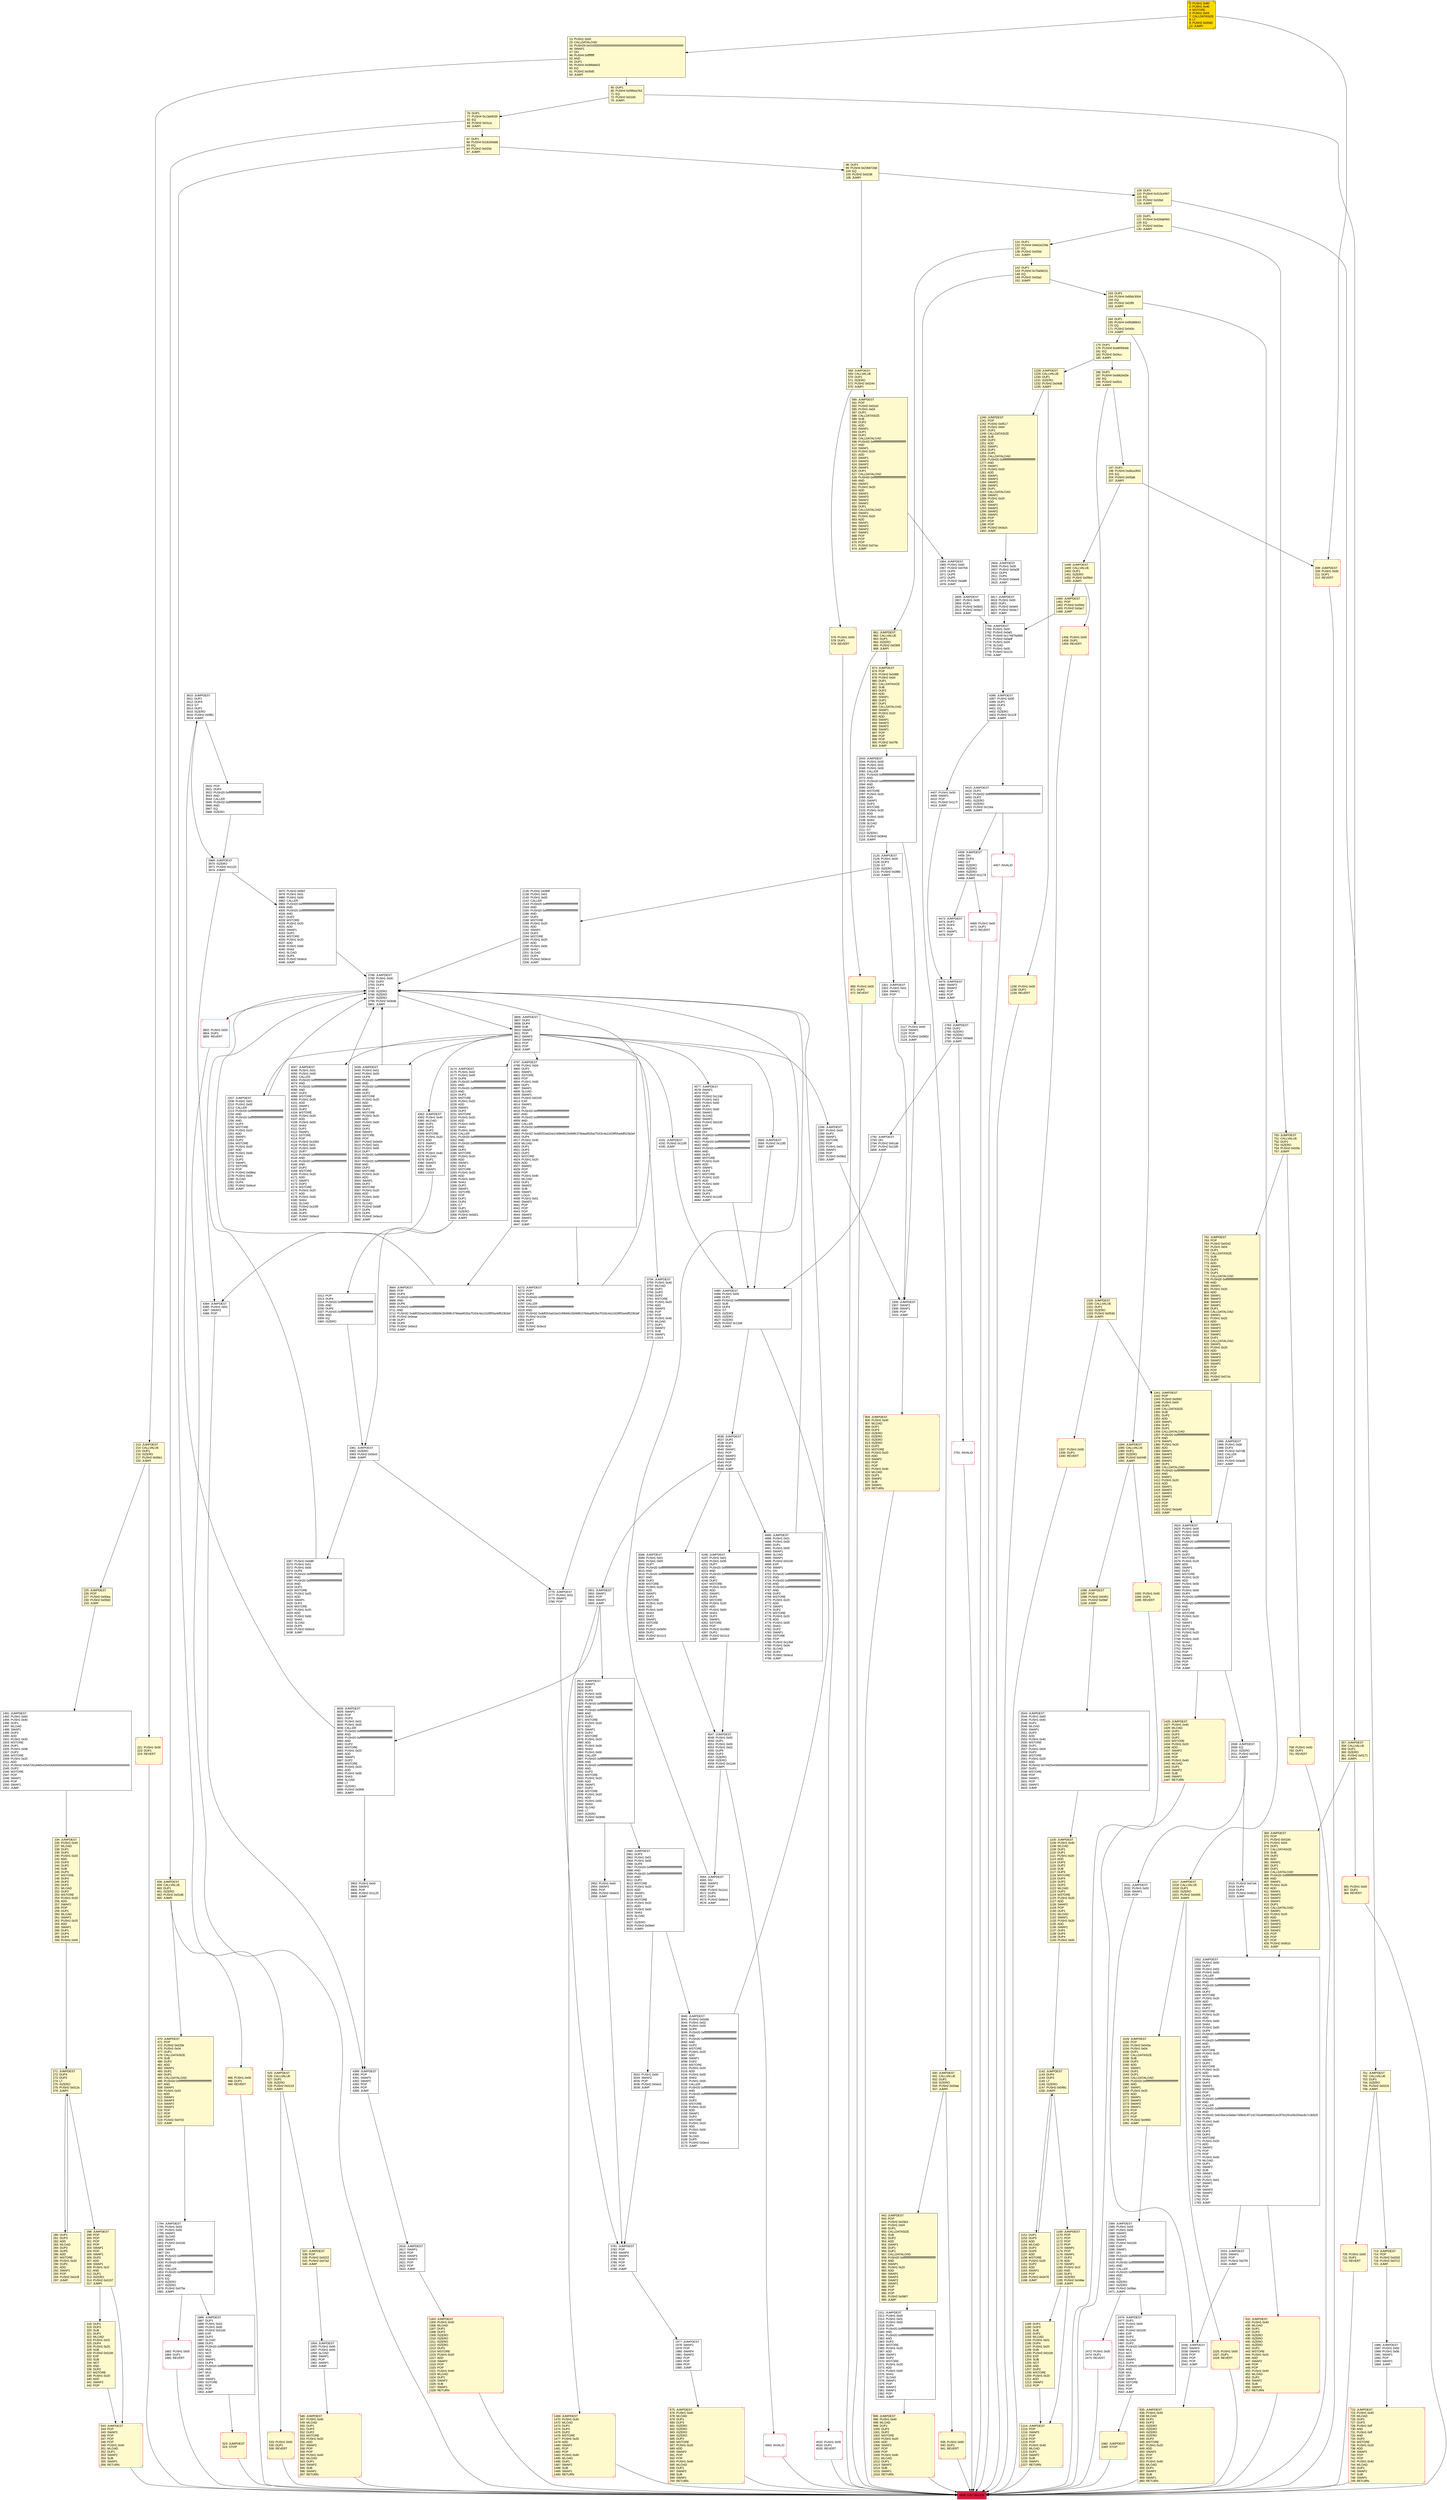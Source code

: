 digraph G {
bgcolor=transparent rankdir=UD;
node [shape=box style=filled color=black fillcolor=white fontname=arial fontcolor=black];
3910 [label="3910: JUMPDEST\l3911: DUP1\l3912: DUP4\l3913: GT\l3914: DUP1\l3915: ISZERO\l3916: PUSH2 0x0f81\l3919: JUMPI\l" ];
4389 [label="4389: JUMPDEST\l4390: POP\l4391: SWAP3\l4392: SWAP2\l4393: POP\l4394: POP\l4395: JUMP\l" ];
4407 [label="4407: PUSH1 0x00\l4409: SWAP1\l4410: POP\l4411: PUSH2 0x117f\l4414: JUMP\l" ];
1029 [label="1029: JUMPDEST\l1030: POP\l1031: PUSH2 0x043a\l1034: PUSH1 0x04\l1036: DUP1\l1037: CALLDATASIZE\l1038: SUB\l1039: DUP2\l1040: ADD\l1041: SWAP1\l1042: DUP1\l1043: DUP1\l1044: CALLDATALOAD\l1045: PUSH20 0xffffffffffffffffffffffffffffffffffffffff\l1066: AND\l1067: SWAP1\l1068: PUSH1 0x20\l1070: ADD\l1071: SWAP1\l1072: SWAP3\l1073: SWAP2\l1074: SWAP1\l1075: POP\l1076: POP\l1077: POP\l1078: PUSH2 0x0950\l1081: JUMP\l" fillcolor=lemonchiffon ];
213 [label="213: JUMPDEST\l214: CALLVALUE\l215: DUP1\l216: ISZERO\l217: PUSH2 0x00e1\l220: JUMPI\l" fillcolor=lemonchiffon ];
930 [label="930: JUMPDEST\l931: CALLVALUE\l932: DUP1\l933: ISZERO\l934: PUSH2 0x03ae\l937: JUMPI\l" fillcolor=lemonchiffon ];
4415 [label="4415: JUMPDEST\l4416: DUP2\l4417: PUSH32 0xffffffffffffffffffffffffffffffffffffffffffffffffffffffffffffffff\l4450: DUP2\l4451: ISZERO\l4452: ISZERO\l4453: PUSH2 0x116a\l4456: JUMPI\l" ];
2472 [label="2472: PUSH1 0x00\l2474: DUP1\l2475: REVERT\l" shape=Msquare color=crimson ];
1096 [label="1096: JUMPDEST\l1097: POP\l1098: PUSH2 0x0451\l1101: PUSH2 0x09ef\l1104: JUMP\l" fillcolor=lemonchiffon ];
938 [label="938: PUSH1 0x00\l940: DUP1\l941: REVERT\l" fillcolor=lemonchiffon shape=Msquare color=crimson ];
3032 [label="3032: PUSH1 0x00\l3034: SWAP2\l3035: POP\l3036: PUSH2 0x0ec5\l3039: JUMP\l" ];
1964 [label="1964: JUMPDEST\l1965: PUSH1 0x00\l1967: PUSH2 0x07b9\l1970: DUP5\l1971: DUP5\l1972: DUP5\l1973: PUSH2 0x0af6\l1976: JUMP\l" ];
2604 [label="2604: JUMPDEST\l2605: PUSH1 0x00\l2607: PUSH2 0x0a38\l2610: DUP4\l2611: DUP4\l2612: PUSH2 0x0ee9\l2615: JUMP\l" ];
1469 [label="1469: JUMPDEST\l1470: PUSH1 0x40\l1472: MLOAD\l1473: DUP1\l1474: DUP3\l1475: DUP2\l1476: MSTORE\l1477: PUSH1 0x20\l1479: ADD\l1480: SWAP2\l1481: POP\l1482: POP\l1483: PUSH1 0x40\l1485: MLOAD\l1486: DUP1\l1487: SWAP2\l1488: SUB\l1489: SWAP1\l1490: RETURN\l" fillcolor=lemonchiffon shape=Msquare color=crimson ];
271 [label="271: JUMPDEST\l272: DUP4\l273: DUP2\l274: LT\l275: ISZERO\l276: PUSH2 0x012a\l279: JUMPI\l" fillcolor=lemonchiffon ];
3174 [label="3174: JUMPDEST\l3175: PUSH1 0x02\l3177: PUSH1 0x00\l3179: DUP8\l3180: PUSH20 0xffffffffffffffffffffffffffffffffffffffff\l3201: AND\l3202: PUSH20 0xffffffffffffffffffffffffffffffffffffffff\l3223: AND\l3224: DUP2\l3225: MSTORE\l3226: PUSH1 0x20\l3228: ADD\l3229: SWAP1\l3230: DUP2\l3231: MSTORE\l3232: PUSH1 0x20\l3234: ADD\l3235: PUSH1 0x00\l3237: SHA3\l3238: PUSH1 0x00\l3240: CALLER\l3241: PUSH20 0xffffffffffffffffffffffffffffffffffffffff\l3262: AND\l3263: PUSH20 0xffffffffffffffffffffffffffffffffffffffff\l3284: AND\l3285: DUP2\l3286: MSTORE\l3287: PUSH1 0x20\l3289: ADD\l3290: SWAP1\l3291: DUP2\l3292: MSTORE\l3293: PUSH1 0x20\l3295: ADD\l3296: PUSH1 0x00\l3298: SHA3\l3299: DUP2\l3300: SWAP1\l3301: SSTORE\l3302: POP\l3303: DUP1\l3304: DUP4\l3305: GT\l3306: DUP1\l3307: ISZERO\l3308: PUSH2 0x0d21\l3311: JUMPI\l" ];
1448 [label="1448: JUMPDEST\l1449: CALLVALUE\l1450: DUP1\l1451: ISZERO\l1452: PUSH2 0x05b4\l1455: JUMPI\l" fillcolor=lemonchiffon ];
1456 [label="1456: PUSH1 0x00\l1458: DUP1\l1459: REVERT\l" fillcolor=lemonchiffon shape=Msquare color=crimson ];
3588 [label="3588: JUMPDEST\l3589: PUSH1 0x01\l3591: PUSH1 0x00\l3593: DUP7\l3594: PUSH20 0xffffffffffffffffffffffffffffffffffffffff\l3615: AND\l3616: PUSH20 0xffffffffffffffffffffffffffffffffffffffff\l3637: AND\l3638: DUP2\l3639: MSTORE\l3640: PUSH1 0x20\l3642: ADD\l3643: SWAP1\l3644: DUP2\l3645: MSTORE\l3646: PUSH1 0x20\l3648: ADD\l3649: PUSH1 0x00\l3651: SHA3\l3652: DUP2\l3653: SWAP1\l3654: SSTORE\l3655: POP\l3656: PUSH2 0x0e50\l3659: DUP2\l3660: PUSH2 0x11c3\l3663: JUMP\l" ];
197 [label="197: DUP1\l198: PUSH4 0xddca3f43\l203: EQ\l204: PUSH2 0x05a8\l207: JUMPI\l" fillcolor=lemonchiffon ];
4362 [label="4362: JUMPDEST\l4363: PUSH1 0x40\l4365: MLOAD\l4366: DUP1\l4367: DUP3\l4368: DUP2\l4369: MSTORE\l4370: PUSH1 0x20\l4372: ADD\l4373: SWAP2\l4374: POP\l4375: POP\l4376: PUSH1 0x40\l4378: MLOAD\l4379: DUP1\l4380: SWAP2\l4381: SUB\l4382: SWAP1\l4383: LOG3\l" ];
2125 [label="2125: JUMPDEST\l2126: PUSH1 0x00\l2128: DUP3\l2129: GT\l2130: ISZERO\l2131: PUSH2 0x08fd\l2134: JUMPI\l" ];
4196 [label="4196: JUMPDEST\l4197: PUSH1 0x01\l4199: PUSH1 0x00\l4201: DUP7\l4202: PUSH20 0xffffffffffffffffffffffffffffffffffffffff\l4223: AND\l4224: PUSH20 0xffffffffffffffffffffffffffffffffffffffff\l4245: AND\l4246: DUP2\l4247: MSTORE\l4248: PUSH1 0x20\l4250: ADD\l4251: SWAP1\l4252: DUP2\l4253: MSTORE\l4254: PUSH1 0x20\l4256: ADD\l4257: PUSH1 0x00\l4259: SHA3\l4260: DUP2\l4261: SWAP1\l4262: SSTORE\l4263: POP\l4264: PUSH2 0x10b0\l4267: DUP2\l4268: PUSH2 0x11c3\l4271: JUMP\l" ];
4532 [label="4532: PUSH1 0x00\l4534: DUP1\l4535: REVERT\l" shape=Msquare color=crimson ];
2792 [label="2792: JUMPDEST\l2793: DIV\l2794: PUSH2 0x61a8\l2797: PUSH2 0x1185\l2800: JUMP\l" ];
525 [label="525: JUMPDEST\l526: CALLVALUE\l527: DUP1\l528: ISZERO\l529: PUSH2 0x0219\l532: JUMPI\l" fillcolor=lemonchiffon ];
298 [label="298: JUMPDEST\l299: POP\l300: POP\l301: POP\l302: POP\l303: SWAP1\l304: POP\l305: SWAP1\l306: DUP2\l307: ADD\l308: SWAP1\l309: PUSH1 0x1f\l311: AND\l312: DUP1\l313: ISZERO\l314: PUSH2 0x0157\l317: JUMPI\l" fillcolor=lemonchiffon ];
2759 [label="2759: JUMPDEST\l2760: PUSH1 0x00\l2762: PUSH2 0x0af1\l2765: PUSH5 0x174876e800\l2771: PUSH2 0x0adf\l2774: PUSH1 0x04\l2776: SLOAD\l2777: PUSH1 0x05\l2779: PUSH2 0x112c\l2782: JUMP\l" ];
4685 [label="4685: JUMPDEST\l4686: PUSH1 0x01\l4688: PUSH1 0x00\l4690: DUP1\l4691: PUSH1 0x00\l4693: SWAP1\l4694: SLOAD\l4695: SWAP1\l4696: PUSH2 0x0100\l4699: EXP\l4700: SWAP1\l4701: DIV\l4702: PUSH20 0xffffffffffffffffffffffffffffffffffffffff\l4723: AND\l4724: PUSH20 0xffffffffffffffffffffffffffffffffffffffff\l4745: AND\l4746: PUSH20 0xffffffffffffffffffffffffffffffffffffffff\l4767: AND\l4768: DUP2\l4769: MSTORE\l4770: PUSH1 0x20\l4772: ADD\l4773: SWAP1\l4774: DUP2\l4775: MSTORE\l4776: PUSH1 0x20\l4778: ADD\l4779: PUSH1 0x00\l4781: SHA3\l4782: DUP2\l4783: SWAP1\l4784: SSTORE\l4785: POP\l4786: PUSH2 0x12bd\l4789: PUSH1 0x04\l4791: SLOAD\l4792: DUP4\l4793: PUSH2 0x0ecd\l4796: JUMP\l" ];
1426 [label="1426: JUMPDEST\l1427: PUSH1 0x40\l1429: MLOAD\l1430: DUP1\l1431: DUP3\l1432: DUP2\l1433: MSTORE\l1434: PUSH1 0x20\l1436: ADD\l1437: SWAP2\l1438: POP\l1439: POP\l1440: PUSH1 0x40\l1442: MLOAD\l1443: DUP1\l1444: SWAP2\l1445: SUB\l1446: SWAP1\l1447: RETURN\l" fillcolor=lemonchiffon shape=Msquare color=crimson ];
131 [label="131: DUP1\l132: PUSH4 0x6d1b229d\l137: EQ\l138: PUSH2 0x035d\l141: JUMPI\l" fillcolor=lemonchiffon ];
2024 [label="2024: JUMPDEST\l2025: SWAP1\l2026: POP\l2027: PUSH2 0x07f4\l2030: JUMP\l" ];
4577 [label="4577: JUMPDEST\l4578: SWAP1\l4579: POP\l4580: PUSH2 0x124d\l4583: PUSH1 0x01\l4585: PUSH1 0x00\l4587: DUP1\l4588: PUSH1 0x00\l4590: SWAP1\l4591: SLOAD\l4592: SWAP1\l4593: PUSH2 0x0100\l4596: EXP\l4597: SWAP1\l4598: DIV\l4599: PUSH20 0xffffffffffffffffffffffffffffffffffffffff\l4620: AND\l4621: PUSH20 0xffffffffffffffffffffffffffffffffffffffff\l4642: AND\l4643: PUSH20 0xffffffffffffffffffffffffffffffffffffffff\l4664: AND\l4665: DUP2\l4666: MSTORE\l4667: PUSH1 0x20\l4669: ADD\l4670: SWAP1\l4671: DUP2\l4672: MSTORE\l4673: PUSH1 0x20\l4675: ADD\l4676: PUSH1 0x00\l4678: SHA3\l4679: SLOAD\l4680: DUP3\l4681: PUSH2 0x1185\l4684: JUMP\l" ];
1214 [label="1214: JUMPDEST\l1215: POP\l1216: SWAP3\l1217: POP\l1218: POP\l1219: POP\l1220: PUSH1 0x40\l1222: MLOAD\l1223: DUP1\l1224: SWAP2\l1225: SUB\l1226: SWAP1\l1227: RETURN\l" fillcolor=lemonchiffon shape=Msquare color=crimson ];
1303 [label="1303: JUMPDEST\l1304: PUSH1 0x40\l1306: MLOAD\l1307: DUP1\l1308: DUP3\l1309: ISZERO\l1310: ISZERO\l1311: ISZERO\l1312: ISZERO\l1313: DUP2\l1314: MSTORE\l1315: PUSH1 0x20\l1317: ADD\l1318: SWAP2\l1319: POP\l1320: POP\l1321: PUSH1 0x40\l1323: MLOAD\l1324: DUP1\l1325: SWAP2\l1326: SUB\l1327: SWAP1\l1328: RETURN\l" fillcolor=lemonchiffon shape=Msquare color=crimson ];
109 [label="109: DUP1\l110: PUSH4 0x313ce567\l115: EQ\l116: PUSH2 0x02bd\l119: JUMPI\l" fillcolor=lemonchiffon ];
2117 [label="2117: PUSH1 0x00\l2119: SWAP1\l2120: POP\l2121: PUSH2 0x0902\l2124: JUMP\l" ];
4473 [label="4473: JUMPDEST\l4474: DUP2\l4475: DUP4\l4476: MUL\l4477: SWAP1\l4478: POP\l" ];
1151 [label="1151: DUP1\l1152: DUP3\l1153: ADD\l1154: MLOAD\l1155: DUP2\l1156: DUP5\l1157: ADD\l1158: MSTORE\l1159: PUSH1 0x20\l1161: DUP2\l1162: ADD\l1163: SWAP1\l1164: POP\l1165: PUSH2 0x0476\l1168: JUMP\l" fillcolor=lemonchiffon ];
1460 [label="1460: JUMPDEST\l1461: POP\l1462: PUSH2 0x05bd\l1465: PUSH2 0x0ac7\l1468: JUMP\l" fillcolor=lemonchiffon ];
318 [label="318: DUP1\l319: DUP3\l320: SUB\l321: DUP1\l322: MLOAD\l323: PUSH1 0x01\l325: DUP4\l326: PUSH1 0x20\l328: SUB\l329: PUSH2 0x0100\l332: EXP\l333: SUB\l334: NOT\l335: AND\l336: DUP2\l337: MSTORE\l338: PUSH1 0x20\l340: ADD\l341: SWAP2\l342: POP\l" fillcolor=lemonchiffon ];
1142 [label="1142: JUMPDEST\l1143: DUP4\l1144: DUP2\l1145: LT\l1146: ISZERO\l1147: PUSH2 0x0491\l1150: JUMPI\l" fillcolor=lemonchiffon ];
120 [label="120: DUP1\l121: PUSH4 0x426a8493\l126: EQ\l127: PUSH2 0x02ee\l130: JUMPI\l" fillcolor=lemonchiffon ];
2384 [label="2384: JUMPDEST\l2385: PUSH1 0x03\l2387: PUSH1 0x00\l2389: SWAP1\l2390: SLOAD\l2391: SWAP1\l2392: PUSH2 0x0100\l2395: EXP\l2396: SWAP1\l2397: DIV\l2398: PUSH20 0xffffffffffffffffffffffffffffffffffffffff\l2419: AND\l2420: PUSH20 0xffffffffffffffffffffffffffffffffffffffff\l2441: AND\l2442: CALLER\l2443: PUSH20 0xffffffffffffffffffffffffffffffffffffffff\l2464: AND\l2465: EQ\l2466: ISZERO\l2467: ISZERO\l2468: PUSH2 0x09ac\l2471: JUMPI\l" ];
2207 [label="2207: JUMPDEST\l2208: PUSH1 0x01\l2210: PUSH1 0x00\l2212: CALLER\l2213: PUSH20 0xffffffffffffffffffffffffffffffffffffffff\l2234: AND\l2235: PUSH20 0xffffffffffffffffffffffffffffffffffffffff\l2256: AND\l2257: DUP2\l2258: MSTORE\l2259: PUSH1 0x20\l2261: ADD\l2262: SWAP1\l2263: DUP2\l2264: MSTORE\l2265: PUSH1 0x20\l2267: ADD\l2268: PUSH1 0x00\l2270: SHA3\l2271: DUP2\l2272: SWAP1\l2273: SSTORE\l2274: POP\l2275: PUSH2 0x08ee\l2278: PUSH1 0x04\l2280: SLOAD\l2281: DUP4\l2282: PUSH2 0x0ecd\l2285: JUMP\l" ];
3776 [label="3776: JUMPDEST\l3777: PUSH1 0x01\l3779: SWAP2\l3780: POP\l" ];
701 [label="701: JUMPDEST\l702: CALLVALUE\l703: DUP1\l704: ISZERO\l705: PUSH2 0x02c9\l708: JUMPI\l" fillcolor=lemonchiffon ];
2301 [label="2301: JUMPDEST\l2302: PUSH1 0x01\l2304: SWAP1\l2305: POP\l" ];
1794 [label="1794: JUMPDEST\l1795: PUSH1 0x03\l1797: PUSH1 0x00\l1799: SWAP1\l1800: SLOAD\l1801: SWAP1\l1802: PUSH2 0x0100\l1805: EXP\l1806: SWAP1\l1807: DIV\l1808: PUSH20 0xffffffffffffffffffffffffffffffffffffffff\l1829: AND\l1830: PUSH20 0xffffffffffffffffffffffffffffffffffffffff\l1851: AND\l1852: CALLER\l1853: PUSH20 0xffffffffffffffffffffffffffffffffffffffff\l1874: AND\l1875: EQ\l1876: ISZERO\l1877: ISZERO\l1878: PUSH2 0x075e\l1881: JUMPI\l" ];
1169 [label="1169: JUMPDEST\l1170: POP\l1171: POP\l1172: POP\l1173: POP\l1174: SWAP1\l1175: POP\l1176: SWAP1\l1177: DUP2\l1178: ADD\l1179: SWAP1\l1180: PUSH1 0x1f\l1182: AND\l1183: DUP1\l1184: ISZERO\l1185: PUSH2 0x04be\l1188: JUMPI\l" fillcolor=lemonchiffon ];
4479 [label="4479: JUMPDEST\l4480: SWAP3\l4481: SWAP2\l4482: POP\l4483: POP\l4484: JUMP\l" ];
369 [label="369: JUMPDEST\l370: POP\l371: PUSH2 0x01b0\l374: PUSH1 0x04\l376: DUP1\l377: CALLDATASIZE\l378: SUB\l379: DUP2\l380: ADD\l381: SWAP1\l382: DUP1\l383: DUP1\l384: CALLDATALOAD\l385: PUSH20 0xffffffffffffffffffffffffffffffffffffffff\l406: AND\l407: SWAP1\l408: PUSH1 0x20\l410: ADD\l411: SWAP1\l412: SWAP3\l413: SWAP2\l414: SWAP1\l415: DUP1\l416: CALLDATALOAD\l417: SWAP1\l418: PUSH1 0x20\l420: ADD\l421: SWAP1\l422: SWAP3\l423: SWAP2\l424: SWAP1\l425: POP\l426: POP\l427: POP\l428: PUSH2 0x0610\l431: JUMP\l" fillcolor=lemonchiffon ];
2015 [label="2015: PUSH2 0x07e8\l2018: DUP5\l2019: DUP4\l2020: PUSH2 0x0610\l2023: JUMP\l" ];
995 [label="995: JUMPDEST\l996: PUSH1 0x40\l998: MLOAD\l999: DUP1\l1000: DUP3\l1001: DUP2\l1002: MSTORE\l1003: PUSH1 0x20\l1005: ADD\l1006: SWAP2\l1007: POP\l1008: POP\l1009: PUSH1 0x40\l1011: MLOAD\l1012: DUP1\l1013: SWAP2\l1014: SUB\l1015: SWAP1\l1016: RETURN\l" fillcolor=lemonchiffon shape=Msquare color=crimson ];
4948 [label="4948: EXIT BLOCK\l" fillcolor=crimson ];
2476 [label="2476: JUMPDEST\l2477: DUP1\l2478: PUSH1 0x00\l2480: DUP1\l2481: PUSH2 0x0100\l2484: EXP\l2485: DUP2\l2486: SLOAD\l2487: DUP2\l2488: PUSH20 0xffffffffffffffffffffffffffffffffffffffff\l2509: MUL\l2510: NOT\l2511: AND\l2512: SWAP1\l2513: DUP4\l2514: PUSH20 0xffffffffffffffffffffffffffffffffffffffff\l2535: AND\l2536: MUL\l2537: OR\l2538: SWAP1\l2539: SSTORE\l2540: POP\l2541: POP\l2542: JUMP\l" ];
3975 [label="3975: PUSH2 0x0fcf\l3978: PUSH1 0x01\l3980: PUSH1 0x00\l3982: CALLER\l3983: PUSH20 0xffffffffffffffffffffffffffffffffffffffff\l4004: AND\l4005: PUSH20 0xffffffffffffffffffffffffffffffffffffffff\l4026: AND\l4027: DUP2\l4028: MSTORE\l4029: PUSH1 0x20\l4031: ADD\l4032: SWAP1\l4033: DUP2\l4034: MSTORE\l4035: PUSH1 0x20\l4037: ADD\l4038: PUSH1 0x00\l4040: SHA3\l4041: SLOAD\l4042: DUP5\l4043: PUSH2 0x0ecd\l4046: JUMP\l" ];
3664 [label="3664: JUMPDEST\l3665: POP\l3666: DUP4\l3667: PUSH20 0xffffffffffffffffffffffffffffffffffffffff\l3688: AND\l3689: DUP6\l3690: PUSH20 0xffffffffffffffffffffffffffffffffffffffff\l3711: AND\l3712: PUSH32 0xddf252ad1be2c89b69c2b068fc378daa952ba7f163c4a11628f55a4df523b3ef\l3745: PUSH2 0x0eaa\l3748: DUP7\l3749: DUP6\l3750: PUSH2 0x0ecd\l3753: JUMP\l" ];
758 [label="758: PUSH1 0x00\l760: DUP1\l761: REVERT\l" fillcolor=lemonchiffon shape=Msquare color=crimson ];
1886 [label="1886: JUMPDEST\l1887: DUP1\l1888: PUSH1 0x03\l1890: PUSH1 0x00\l1892: PUSH2 0x0100\l1895: EXP\l1896: DUP2\l1897: SLOAD\l1898: DUP2\l1899: PUSH20 0xffffffffffffffffffffffffffffffffffffffff\l1920: MUL\l1921: NOT\l1922: AND\l1923: SWAP1\l1924: DUP4\l1925: PUSH20 0xffffffffffffffffffffffffffffffffffffffff\l1946: AND\l1947: MUL\l1948: OR\l1949: SWAP1\l1950: SSTORE\l1951: POP\l1952: POP\l1953: JUMP\l" ];
2791 [label="2791: INVALID\l" shape=Msquare color=crimson ];
3583 [label="3583: JUMPDEST\l3584: PUSH2 0x1185\l3587: JUMP\l" ];
234 [label="234: JUMPDEST\l235: PUSH1 0x40\l237: MLOAD\l238: DUP1\l239: DUP1\l240: PUSH1 0x20\l242: ADD\l243: DUP3\l244: DUP2\l245: SUB\l246: DUP3\l247: MSTORE\l248: DUP4\l249: DUP2\l250: DUP2\l251: MLOAD\l252: DUP2\l253: MSTORE\l254: PUSH1 0x20\l256: ADD\l257: SWAP2\l258: POP\l259: DUP1\l260: MLOAD\l261: SWAP1\l262: PUSH1 0x20\l264: ADD\l265: SWAP1\l266: DUP1\l267: DUP4\l268: DUP4\l269: PUSH1 0x00\l" fillcolor=lemonchiffon ];
2952 [label="2952: PUSH1 0x00\l2954: SWAP2\l2955: POP\l2956: PUSH2 0x0ec5\l2959: JUMP\l" ];
357 [label="357: JUMPDEST\l358: CALLVALUE\l359: DUP1\l360: ISZERO\l361: PUSH2 0x0171\l364: JUMPI\l" fillcolor=lemonchiffon ];
762 [label="762: JUMPDEST\l763: POP\l764: PUSH2 0x0343\l767: PUSH1 0x04\l769: DUP1\l770: CALLDATASIZE\l771: SUB\l772: DUP2\l773: ADD\l774: SWAP1\l775: DUP1\l776: DUP1\l777: CALLDATALOAD\l778: PUSH20 0xffffffffffffffffffffffffffffffffffffffff\l799: AND\l800: SWAP1\l801: PUSH1 0x20\l803: ADD\l804: SWAP1\l805: SWAP3\l806: SWAP2\l807: SWAP1\l808: DUP1\l809: CALLDATALOAD\l810: SWAP1\l811: PUSH1 0x20\l813: ADD\l814: SWAP1\l815: SWAP3\l816: SWAP2\l817: SWAP1\l818: DUP1\l819: CALLDATALOAD\l820: SWAP1\l821: PUSH1 0x20\l823: ADD\l824: SWAP1\l825: SWAP3\l826: SWAP2\l827: SWAP1\l828: POP\l829: POP\l830: POP\l831: PUSH2 0x07cb\l834: JUMP\l" fillcolor=lemonchiffon ];
2960 [label="2960: JUMPDEST\l2961: DUP3\l2962: PUSH1 0x01\l2964: PUSH1 0x00\l2966: DUP8\l2967: PUSH20 0xffffffffffffffffffffffffffffffffffffffff\l2988: AND\l2989: PUSH20 0xffffffffffffffffffffffffffffffffffffffff\l3010: AND\l3011: DUP2\l3012: MSTORE\l3013: PUSH1 0x20\l3015: ADD\l3016: SWAP1\l3017: DUP2\l3018: MSTORE\l3019: PUSH1 0x20\l3021: ADD\l3022: PUSH1 0x00\l3024: SHA3\l3025: SLOAD\l3026: LT\l3027: ISZERO\l3028: PUSH2 0x0be0\l3031: JUMPI\l" ];
2817 [label="2817: JUMPDEST\l2818: SWAP1\l2819: POP\l2820: DUP3\l2821: PUSH1 0x02\l2823: PUSH1 0x00\l2825: DUP8\l2826: PUSH20 0xffffffffffffffffffffffffffffffffffffffff\l2847: AND\l2848: PUSH20 0xffffffffffffffffffffffffffffffffffffffff\l2869: AND\l2870: DUP2\l2871: MSTORE\l2872: PUSH1 0x20\l2874: ADD\l2875: SWAP1\l2876: DUP2\l2877: MSTORE\l2878: PUSH1 0x20\l2880: ADD\l2881: PUSH1 0x00\l2883: SHA3\l2884: PUSH1 0x00\l2886: CALLER\l2887: PUSH20 0xffffffffffffffffffffffffffffffffffffffff\l2908: AND\l2909: PUSH20 0xffffffffffffffffffffffffffffffffffffffff\l2930: AND\l2931: DUP2\l2932: MSTORE\l2933: PUSH1 0x20\l2935: ADD\l2936: SWAP1\l2937: DUP2\l2938: MSTORE\l2939: PUSH1 0x20\l2941: ADD\l2942: PUSH1 0x00\l2944: SHA3\l2945: SLOAD\l2946: LT\l2947: ISZERO\l2948: PUSH2 0x0b90\l2951: JUMPI\l" ];
0 [label="0: PUSH1 0x80\l2: PUSH1 0x40\l4: MSTORE\l5: PUSH1 0x04\l7: CALLDATASIZE\l8: LT\l9: PUSH2 0x00d0\l12: JUMPI\l" fillcolor=lemonchiffon shape=Msquare fillcolor=gold ];
13 [label="13: PUSH1 0x00\l15: CALLDATALOAD\l16: PUSH29 0x0100000000000000000000000000000000000000000000000000000000\l46: SWAP1\l47: DIV\l48: PUSH4 0xffffffff\l53: AND\l54: DUP1\l55: PUSH4 0x06fdde03\l60: EQ\l61: PUSH2 0x00d5\l64: JUMPI\l" fillcolor=lemonchiffon ];
709 [label="709: PUSH1 0x00\l711: DUP1\l712: REVERT\l" fillcolor=lemonchiffon shape=Msquare color=crimson ];
2306 [label="2306: JUMPDEST\l2307: SWAP2\l2308: SWAP1\l2309: POP\l2310: JUMP\l" ];
722 [label="722: JUMPDEST\l723: PUSH1 0x40\l725: MLOAD\l726: DUP1\l727: DUP3\l728: PUSH1 0xff\l730: AND\l731: PUSH1 0xff\l733: AND\l734: DUP2\l735: MSTORE\l736: PUSH1 0x20\l738: ADD\l739: SWAP2\l740: POP\l741: POP\l742: PUSH1 0x40\l744: MLOAD\l745: DUP1\l746: SWAP2\l747: SUB\l748: SWAP1\l749: RETURN\l" fillcolor=lemonchiffon shape=Msquare color=crimson ];
1017 [label="1017: JUMPDEST\l1018: CALLVALUE\l1019: DUP1\l1020: ISZERO\l1021: PUSH2 0x0405\l1024: JUMPI\l" fillcolor=lemonchiffon ];
4396 [label="4396: JUMPDEST\l4397: PUSH1 0x00\l4399: DUP1\l4400: DUP3\l4401: EQ\l4402: ISZERO\l4403: PUSH2 0x113f\l4406: JUMPI\l" ];
4563 [label="4563: INVALID\l" shape=Msquare color=crimson ];
87 [label="87: DUP1\l88: PUSH4 0x18160ddd\l93: EQ\l94: PUSH2 0x020d\l97: JUMPI\l" fillcolor=lemonchiffon ];
153 [label="153: DUP1\l154: PUSH4 0x85dc3004\l159: EQ\l160: PUSH2 0x03f9\l163: JUMPI\l" fillcolor=lemonchiffon ];
873 [label="873: JUMPDEST\l874: POP\l875: PUSH2 0x0388\l878: PUSH1 0x04\l880: DUP1\l881: CALLDATASIZE\l882: SUB\l883: DUP2\l884: ADD\l885: SWAP1\l886: DUP1\l887: DUP1\l888: CALLDATALOAD\l889: SWAP1\l890: PUSH1 0x20\l892: ADD\l893: SWAP1\l894: SWAP3\l895: SWAP2\l896: SWAP1\l897: POP\l898: POP\l899: POP\l900: PUSH2 0x07fb\l903: JUMP\l" fillcolor=lemonchiffon ];
2008 [label="2008: JUMPDEST\l2009: EQ\l2010: ISZERO\l2011: PUSH2 0x07ef\l2014: JUMPI\l" ];
3781 [label="3781: JUMPDEST\l3782: POP\l3783: SWAP4\l3784: SWAP3\l3785: POP\l3786: POP\l3787: POP\l3788: JUMP\l" ];
466 [label="466: PUSH1 0x00\l468: DUP1\l469: REVERT\l" fillcolor=lemonchiffon shape=Msquare color=crimson ];
164 [label="164: DUP1\l165: PUSH4 0x95d89b41\l170: EQ\l171: PUSH2 0x043c\l174: JUMPI\l" fillcolor=lemonchiffon ];
1236 [label="1236: PUSH1 0x00\l1238: DUP1\l1239: REVERT\l" fillcolor=lemonchiffon shape=Msquare color=crimson ];
4047 [label="4047: JUMPDEST\l4048: PUSH1 0x01\l4050: PUSH1 0x00\l4052: CALLER\l4053: PUSH20 0xffffffffffffffffffffffffffffffffffffffff\l4074: AND\l4075: PUSH20 0xffffffffffffffffffffffffffffffffffffffff\l4096: AND\l4097: DUP2\l4098: MSTORE\l4099: PUSH1 0x20\l4101: ADD\l4102: SWAP1\l4103: DUP2\l4104: MSTORE\l4105: PUSH1 0x20\l4107: ADD\l4108: PUSH1 0x00\l4110: SHA3\l4111: DUP2\l4112: SWAP1\l4113: SSTORE\l4114: POP\l4115: PUSH2 0x1064\l4118: PUSH1 0x01\l4120: PUSH1 0x00\l4122: DUP7\l4123: PUSH20 0xffffffffffffffffffffffffffffffffffffffff\l4144: AND\l4145: PUSH20 0xffffffffffffffffffffffffffffffffffffffff\l4166: AND\l4167: DUP2\l4168: MSTORE\l4169: PUSH1 0x20\l4171: ADD\l4172: SWAP1\l4173: DUP2\l4174: MSTORE\l4175: PUSH1 0x20\l4177: ADD\l4178: PUSH1 0x00\l4180: SHA3\l4181: SLOAD\l4182: PUSH2 0x105f\l4185: DUP6\l4186: DUP5\l4187: PUSH2 0x0ecd\l4190: JUMP\l" ];
65 [label="65: DUP1\l66: PUSH4 0x095ea7b3\l71: EQ\l72: PUSH2 0x0165\l75: JUMPI\l" fillcolor=lemonchiffon ];
3802 [label="3802: PUSH1 0x00\l3804: DUP1\l3805: REVERT\l" shape=Msquare color=crimson ];
221 [label="221: PUSH1 0x00\l223: DUP1\l224: REVERT\l" fillcolor=lemonchiffon shape=Msquare color=crimson ];
4564 [label="4564: JUMPDEST\l4565: DIV\l4566: SWAP2\l4567: POP\l4568: PUSH2 0x11e1\l4571: DUP5\l4572: DUP4\l4573: PUSH2 0x0ecd\l4576: JUMP\l" ];
835 [label="835: JUMPDEST\l836: PUSH1 0x40\l838: MLOAD\l839: DUP1\l840: DUP3\l841: ISZERO\l842: ISZERO\l843: ISZERO\l844: ISZERO\l845: DUP2\l846: MSTORE\l847: PUSH1 0x20\l849: ADD\l850: SWAP2\l851: POP\l852: POP\l853: PUSH1 0x40\l855: MLOAD\l856: DUP1\l857: SWAP2\l858: SUB\l859: SWAP1\l860: RETURN\l" fillcolor=lemonchiffon shape=Msquare color=crimson ];
98 [label="98: DUP1\l99: PUSH4 0x23b872dd\l104: EQ\l105: PUSH2 0x0238\l108: JUMPI\l" fillcolor=lemonchiffon ];
186 [label="186: DUP1\l187: PUSH4 0xdd62ed3e\l192: EQ\l193: PUSH2 0x0531\l196: JUMPI\l" fillcolor=lemonchiffon ];
3367 [label="3367: PUSH2 0x0d6f\l3370: PUSH1 0x01\l3372: PUSH1 0x00\l3374: DUP8\l3375: PUSH20 0xffffffffffffffffffffffffffffffffffffffff\l3396: AND\l3397: PUSH20 0xffffffffffffffffffffffffffffffffffffffff\l3418: AND\l3419: DUP2\l3420: MSTORE\l3421: PUSH1 0x20\l3423: ADD\l3424: SWAP1\l3425: DUP2\l3426: MSTORE\l3427: PUSH1 0x20\l3429: ADD\l3430: PUSH1 0x00\l3432: SHA3\l3433: SLOAD\l3434: DUP5\l3435: PUSH2 0x0ecd\l3438: JUMP\l" ];
2286 [label="2286: JUMPDEST\l2287: PUSH1 0x04\l2289: DUP2\l2290: SWAP1\l2291: SSTORE\l2292: POP\l2293: PUSH1 0x01\l2295: SWAP1\l2296: POP\l2297: PUSH2 0x0902\l2300: JUMP\l" ];
142 [label="142: DUP1\l143: PUSH4 0x70a08231\l148: EQ\l149: PUSH2 0x03a2\l152: JUMPI\l" fillcolor=lemonchiffon ];
432 [label="432: JUMPDEST\l433: PUSH1 0x40\l435: MLOAD\l436: DUP1\l437: DUP3\l438: ISZERO\l439: ISZERO\l440: ISZERO\l441: ISZERO\l442: DUP2\l443: MSTORE\l444: PUSH1 0x20\l446: ADD\l447: SWAP2\l448: POP\l449: POP\l450: PUSH1 0x40\l452: MLOAD\l453: DUP1\l454: SWAP2\l455: SUB\l456: SWAP1\l457: RETURN\l" fillcolor=lemonchiffon shape=Msquare color=crimson ];
4547 [label="4547: JUMPDEST\l4548: PUSH1 0x00\l4550: DUP1\l4551: PUSH1 0x00\l4553: PUSH1 0x02\l4555: DUP5\l4556: DUP2\l4557: ISZERO\l4558: ISZERO\l4559: PUSH2 0x11d4\l4562: JUMPI\l" ];
546 [label="546: JUMPDEST\l547: PUSH1 0x40\l549: MLOAD\l550: DUP1\l551: DUP3\l552: DUP2\l553: MSTORE\l554: PUSH1 0x20\l556: ADD\l557: SWAP2\l558: POP\l559: POP\l560: PUSH1 0x40\l562: MLOAD\l563: DUP1\l564: SWAP2\l565: SUB\l566: SWAP1\l567: RETURN\l" fillcolor=lemonchiffon shape=Msquare color=crimson ];
3361 [label="3361: JUMPDEST\l3362: ISZERO\l3363: PUSH2 0x0ec0\l3366: JUMPI\l" ];
750 [label="750: JUMPDEST\l751: CALLVALUE\l752: DUP1\l753: ISZERO\l754: PUSH2 0x02fa\l757: JUMPI\l" fillcolor=lemonchiffon ];
4272 [label="4272: JUMPDEST\l4273: POP\l4274: DUP4\l4275: PUSH20 0xffffffffffffffffffffffffffffffffffffffff\l4296: AND\l4297: CALLER\l4298: PUSH20 0xffffffffffffffffffffffffffffffffffffffff\l4319: AND\l4320: PUSH32 0xddf252ad1be2c89b69c2b068fc378daa952ba7f163c4a11628f55a4df523b3ef\l4353: PUSH2 0x110a\l4356: DUP7\l4357: DUP6\l4358: PUSH2 0x0ecd\l4361: JUMP\l" ];
76 [label="76: DUP1\l77: PUSH4 0x13af4035\l82: EQ\l83: PUSH2 0x01ca\l86: JUMPI\l" fillcolor=lemonchiffon ];
2043 [label="2043: JUMPDEST\l2044: PUSH1 0x00\l2046: PUSH1 0x01\l2048: PUSH1 0x00\l2050: CALLER\l2051: PUSH20 0xffffffffffffffffffffffffffffffffffffffff\l2072: AND\l2073: PUSH20 0xffffffffffffffffffffffffffffffffffffffff\l2094: AND\l2095: DUP2\l2096: MSTORE\l2097: PUSH1 0x20\l2099: ADD\l2100: SWAP1\l2101: DUP2\l2102: MSTORE\l2103: PUSH1 0x20\l2105: ADD\l2106: PUSH1 0x00\l2108: SHA3\l2109: SLOAD\l2110: DUP3\l2111: GT\l2112: ISZERO\l2113: PUSH2 0x084d\l2116: JUMPI\l" ];
4797 [label="4797: JUMPDEST\l4798: PUSH1 0x04\l4800: DUP2\l4801: SWAP1\l4802: SSTORE\l4803: POP\l4804: PUSH1 0x00\l4806: DUP1\l4807: SWAP1\l4808: SLOAD\l4809: SWAP1\l4810: PUSH2 0x0100\l4813: EXP\l4814: SWAP1\l4815: DIV\l4816: PUSH20 0xffffffffffffffffffffffffffffffffffffffff\l4837: AND\l4838: PUSH20 0xffffffffffffffffffffffffffffffffffffffff\l4859: AND\l4860: CALLER\l4861: PUSH20 0xffffffffffffffffffffffffffffffffffffffff\l4882: AND\l4883: PUSH32 0xddf252ad1be2c89b69c2b068fc378daa952ba7f163c4a11628f55a4df523b3ef\l4916: DUP4\l4917: PUSH1 0x40\l4919: MLOAD\l4920: DUP1\l4921: DUP3\l4922: DUP2\l4923: MSTORE\l4924: PUSH1 0x20\l4926: ADD\l4927: SWAP2\l4928: POP\l4929: POP\l4930: PUSH1 0x40\l4932: MLOAD\l4933: DUP1\l4934: SWAP2\l4935: SUB\l4936: SWAP1\l4937: LOG3\l4938: PUSH1 0x01\l4940: SWAP3\l4941: POP\l4942: POP\l4943: POP\l4944: SWAP2\l4945: SWAP1\l4946: POP\l4947: JUMP\l" ];
1337 [label="1337: PUSH1 0x00\l1339: DUP1\l1340: REVERT\l" fillcolor=lemonchiffon shape=Msquare color=crimson ];
2616 [label="2616: JUMPDEST\l2617: SWAP1\l2618: POP\l2619: SWAP3\l2620: SWAP2\l2621: POP\l2622: POP\l2623: JUMP\l" ];
280 [label="280: DUP1\l281: DUP3\l282: ADD\l283: MLOAD\l284: DUP2\l285: DUP5\l286: ADD\l287: MSTORE\l288: PUSH1 0x20\l290: DUP2\l291: ADD\l292: SWAP1\l293: POP\l294: PUSH2 0x010f\l297: JUMP\l" fillcolor=lemonchiffon ];
523 [label="523: JUMPDEST\l524: STOP\l" fillcolor=lemonchiffon shape=Msquare color=crimson ];
675 [label="675: JUMPDEST\l676: PUSH1 0x40\l678: MLOAD\l679: DUP1\l680: DUP3\l681: ISZERO\l682: ISZERO\l683: ISZERO\l684: ISZERO\l685: DUP2\l686: MSTORE\l687: PUSH1 0x20\l689: ADD\l690: SWAP2\l691: POP\l692: POP\l693: PUSH1 0x40\l695: MLOAD\l696: DUP1\l697: SWAP2\l698: SUB\l699: SWAP1\l700: RETURN\l" fillcolor=lemonchiffon shape=Msquare color=crimson ];
1025 [label="1025: PUSH1 0x00\l1027: DUP1\l1028: REVERT\l" fillcolor=lemonchiffon shape=Msquare color=crimson ];
1954 [label="1954: JUMPDEST\l1955: PUSH1 0x00\l1957: PUSH1 0x04\l1959: SLOAD\l1960: SWAP1\l1961: POP\l1962: SWAP1\l1963: JUMP\l" ];
2801 [label="2801: JUMPDEST\l2802: SWAP1\l2803: POP\l2804: SWAP1\l2805: JUMP\l" ];
2543 [label="2543: JUMPDEST\l2544: PUSH1 0x60\l2546: PUSH1 0x40\l2548: DUP1\l2549: MLOAD\l2550: SWAP1\l2551: DUP2\l2552: ADD\l2553: PUSH1 0x40\l2555: MSTORE\l2556: DUP1\l2557: PUSH1 0x04\l2559: DUP2\l2560: MSTORE\l2561: PUSH1 0x20\l2563: ADD\l2564: PUSH32 0x7442544300000000000000000000000000000000000000000000000000000000\l2597: DUP2\l2598: MSTORE\l2599: POP\l2600: SWAP1\l2601: POP\l2602: SWAP1\l2603: JUMP\l" ];
1986 [label="1986: JUMPDEST\l1987: PUSH1 0x00\l1989: PUSH1 0x06\l1991: SWAP1\l1992: POP\l1993: SWAP1\l1994: JUMP\l" ];
942 [label="942: JUMPDEST\l943: POP\l944: PUSH2 0x03e3\l947: PUSH1 0x04\l949: DUP1\l950: CALLDATASIZE\l951: SUB\l952: DUP2\l953: ADD\l954: SWAP1\l955: DUP1\l956: DUP1\l957: CALLDATALOAD\l958: PUSH20 0xffffffffffffffffffffffffffffffffffffffff\l979: AND\l980: SWAP1\l981: PUSH1 0x20\l983: ADD\l984: SWAP1\l985: SWAP3\l986: SWAP2\l987: SWAP1\l988: POP\l989: POP\l990: POP\l991: PUSH2 0x0907\l994: JUMP\l" fillcolor=lemonchiffon ];
2135 [label="2135: PUSH2 0x089f\l2138: PUSH1 0x01\l2140: PUSH1 0x00\l2142: CALLER\l2143: PUSH20 0xffffffffffffffffffffffffffffffffffffffff\l2164: AND\l2165: PUSH20 0xffffffffffffffffffffffffffffffffffffffff\l2186: AND\l2187: DUP2\l2188: MSTORE\l2189: PUSH1 0x20\l2191: ADD\l2192: SWAP1\l2193: DUP2\l2194: MSTORE\l2195: PUSH1 0x20\l2197: ADD\l2198: PUSH1 0x00\l2200: SHA3\l2201: SLOAD\l2202: DUP4\l2203: PUSH2 0x0ecd\l2206: JUMP\l" ];
861 [label="861: JUMPDEST\l862: CALLVALUE\l863: DUP1\l864: ISZERO\l865: PUSH2 0x0369\l868: JUMPI\l" fillcolor=lemonchiffon ];
3040 [label="3040: JUMPDEST\l3041: PUSH2 0x0c66\l3044: PUSH1 0x02\l3046: PUSH1 0x00\l3048: DUP8\l3049: PUSH20 0xffffffffffffffffffffffffffffffffffffffff\l3070: AND\l3071: PUSH20 0xffffffffffffffffffffffffffffffffffffffff\l3092: AND\l3093: DUP2\l3094: MSTORE\l3095: PUSH1 0x20\l3097: ADD\l3098: SWAP1\l3099: DUP2\l3100: MSTORE\l3101: PUSH1 0x20\l3103: ADD\l3104: PUSH1 0x00\l3106: SHA3\l3107: PUSH1 0x00\l3109: CALLER\l3110: PUSH20 0xffffffffffffffffffffffffffffffffffffffff\l3131: AND\l3132: PUSH20 0xffffffffffffffffffffffffffffffffffffffff\l3153: AND\l3154: DUP2\l3155: MSTORE\l3156: PUSH1 0x20\l3158: ADD\l3159: SWAP1\l3160: DUP2\l3161: MSTORE\l3162: PUSH1 0x20\l3164: ADD\l3165: PUSH1 0x00\l3167: SHA3\l3168: SLOAD\l3169: DUP5\l3170: PUSH2 0x0ecd\l3173: JUMP\l" ];
713 [label="713: JUMPDEST\l714: POP\l715: PUSH2 0x02d2\l718: PUSH2 0x07c2\l721: JUMP\l" fillcolor=lemonchiffon ];
3969 [label="3969: JUMPDEST\l3970: ISZERO\l3971: PUSH2 0x1120\l3974: JUMPI\l" ];
537 [label="537: JUMPDEST\l538: POP\l539: PUSH2 0x0222\l542: PUSH2 0x07a2\l545: JUMP\l" fillcolor=lemonchiffon ];
1082 [label="1082: JUMPDEST\l1083: STOP\l" fillcolor=lemonchiffon shape=Msquare color=crimson ];
1189 [label="1189: DUP1\l1190: DUP3\l1191: SUB\l1192: DUP1\l1193: MLOAD\l1194: PUSH1 0x01\l1196: DUP4\l1197: PUSH1 0x20\l1199: SUB\l1200: PUSH2 0x0100\l1203: EXP\l1204: SUB\l1205: NOT\l1206: AND\l1207: DUP2\l1208: MSTORE\l1209: PUSH1 0x20\l1211: ADD\l1212: SWAP2\l1213: POP\l" fillcolor=lemonchiffon ];
2031 [label="2031: JUMPDEST\l2032: PUSH1 0x00\l2034: SWAP1\l2035: POP\l" ];
2806 [label="2806: JUMPDEST\l2807: PUSH1 0x00\l2809: DUP1\l2810: PUSH2 0x0b01\l2813: PUSH2 0x0ac7\l2816: JUMP\l" ];
3312 [label="3312: POP\l3313: DUP4\l3314: PUSH20 0xffffffffffffffffffffffffffffffffffffffff\l3335: AND\l3336: DUP6\l3337: PUSH20 0xffffffffffffffffffffffffffffffffffffffff\l3358: AND\l3359: EQ\l3360: ISZERO\l" ];
3754 [label="3754: JUMPDEST\l3755: PUSH1 0x40\l3757: MLOAD\l3758: DUP1\l3759: DUP3\l3760: DUP2\l3761: MSTORE\l3762: PUSH1 0x20\l3764: ADD\l3765: SWAP2\l3766: POP\l3767: POP\l3768: PUSH1 0x40\l3770: MLOAD\l3771: DUP1\l3772: SWAP2\l3773: SUB\l3774: SWAP1\l3775: LOG3\l" ];
533 [label="533: PUSH1 0x00\l535: DUP1\l536: REVERT\l" fillcolor=lemonchiffon shape=Msquare color=crimson ];
904 [label="904: JUMPDEST\l905: PUSH1 0x40\l907: MLOAD\l908: DUP1\l909: DUP3\l910: ISZERO\l911: ISZERO\l912: ISZERO\l913: ISZERO\l914: DUP2\l915: MSTORE\l916: PUSH1 0x20\l918: ADD\l919: SWAP2\l920: POP\l921: POP\l922: PUSH1 0x40\l924: MLOAD\l925: DUP1\l926: SWAP2\l927: SUB\l928: SWAP1\l929: RETURN\l" fillcolor=lemonchiffon shape=Msquare color=crimson ];
175 [label="175: DUP1\l176: PUSH4 0xa9059cbb\l181: EQ\l182: PUSH2 0x04cc\l185: JUMPI\l" fillcolor=lemonchiffon ];
4485 [label="4485: JUMPDEST\l4486: PUSH1 0x00\l4488: DUP2\l4489: PUSH32 0xffffffffffffffffffffffffffffffffffffffffffffffffffffffffffffffff\l4522: SUB\l4523: DUP4\l4524: GT\l4525: ISZERO\l4526: ISZERO\l4527: ISZERO\l4528: PUSH2 0x11b8\l4531: JUMPI\l" ];
3828 [label="3828: JUMPDEST\l3829: SWAP1\l3830: POP\l3831: DUP3\l3832: PUSH1 0x01\l3834: PUSH1 0x00\l3836: CALLER\l3837: PUSH20 0xffffffffffffffffffffffffffffffffffffffff\l3858: AND\l3859: PUSH20 0xffffffffffffffffffffffffffffffffffffffff\l3880: AND\l3881: DUP2\l3882: MSTORE\l3883: PUSH1 0x20\l3885: ADD\l3886: SWAP1\l3887: DUP2\l3888: MSTORE\l3889: PUSH1 0x20\l3891: ADD\l3892: PUSH1 0x00\l3894: SHA3\l3895: SLOAD\l3896: LT\l3897: ISZERO\l3898: PUSH2 0x0f46\l3901: JUMPI\l" ];
1329 [label="1329: JUMPDEST\l1330: CALLVALUE\l1331: DUP1\l1332: ISZERO\l1333: PUSH2 0x053d\l1336: JUMPI\l" fillcolor=lemonchiffon ];
869 [label="869: PUSH1 0x00\l871: DUP1\l872: REVERT\l" fillcolor=lemonchiffon shape=Msquare color=crimson ];
3789 [label="3789: JUMPDEST\l3790: PUSH1 0x00\l3792: DUP2\l3793: DUP4\l3794: LT\l3795: ISZERO\l3796: ISZERO\l3797: ISZERO\l3798: PUSH2 0x0ede\l3801: JUMPI\l" ];
1228 [label="1228: JUMPDEST\l1229: CALLVALUE\l1230: DUP1\l1231: ISZERO\l1232: PUSH2 0x04d8\l1235: JUMPI\l" fillcolor=lemonchiffon ];
365 [label="365: PUSH1 0x00\l367: DUP1\l368: REVERT\l" fillcolor=lemonchiffon shape=Msquare color=crimson ];
2783 [label="2783: JUMPDEST\l2784: DUP2\l2785: ISZERO\l2786: ISZERO\l2787: PUSH2 0x0ae8\l2790: JUMPI\l" ];
343 [label="343: JUMPDEST\l344: POP\l345: SWAP3\l346: POP\l347: POP\l348: POP\l349: PUSH1 0x40\l351: MLOAD\l352: DUP1\l353: SWAP2\l354: SUB\l355: SWAP1\l356: RETURN\l" fillcolor=lemonchiffon shape=Msquare color=crimson ];
1995 [label="1995: JUMPDEST\l1996: PUSH1 0x00\l1998: DUP3\l1999: PUSH2 0x07d8\l2002: CALLER\l2003: DUP7\l2004: PUSH2 0x0a40\l2007: JUMP\l" ];
1552 [label="1552: JUMPDEST\l1553: PUSH1 0x00\l1555: DUP2\l1556: PUSH1 0x02\l1558: PUSH1 0x00\l1560: CALLER\l1561: PUSH20 0xffffffffffffffffffffffffffffffffffffffff\l1582: AND\l1583: PUSH20 0xffffffffffffffffffffffffffffffffffffffff\l1604: AND\l1605: DUP2\l1606: MSTORE\l1607: PUSH1 0x20\l1609: ADD\l1610: SWAP1\l1611: DUP2\l1612: MSTORE\l1613: PUSH1 0x20\l1615: ADD\l1616: PUSH1 0x00\l1618: SHA3\l1619: PUSH1 0x00\l1621: DUP6\l1622: PUSH20 0xffffffffffffffffffffffffffffffffffffffff\l1643: AND\l1644: PUSH20 0xffffffffffffffffffffffffffffffffffffffff\l1665: AND\l1666: DUP2\l1667: MSTORE\l1668: PUSH1 0x20\l1670: ADD\l1671: SWAP1\l1672: DUP2\l1673: MSTORE\l1674: PUSH1 0x20\l1676: ADD\l1677: PUSH1 0x00\l1679: SHA3\l1680: DUP2\l1681: SWAP1\l1682: SSTORE\l1683: POP\l1684: DUP3\l1685: PUSH20 0xffffffffffffffffffffffffffffffffffffffff\l1706: AND\l1707: CALLER\l1708: PUSH20 0xffffffffffffffffffffffffffffffffffffffff\l1729: AND\l1730: PUSH32 0x8c5be1e5ebec7d5bd14f71427d1e84f3dd0314c0f7b2291e5b200ac8c7c3b925\l1763: DUP5\l1764: PUSH1 0x40\l1766: MLOAD\l1767: DUP1\l1768: DUP3\l1769: DUP2\l1770: MSTORE\l1771: PUSH1 0x20\l1773: ADD\l1774: SWAP2\l1775: POP\l1776: POP\l1777: PUSH1 0x40\l1779: MLOAD\l1780: DUP1\l1781: SWAP2\l1782: SUB\l1783: SWAP1\l1784: LOG3\l1785: PUSH1 0x01\l1787: SWAP1\l1788: POP\l1789: SWAP3\l1790: SWAP2\l1791: POP\l1792: POP\l1793: JUMP\l" ];
3920 [label="3920: POP\l3921: DUP4\l3922: PUSH20 0xffffffffffffffffffffffffffffffffffffffff\l3943: AND\l3944: CALLER\l3945: PUSH20 0xffffffffffffffffffffffffffffffffffffffff\l3966: AND\l3967: EQ\l3968: ISZERO\l" ];
4469 [label="4469: PUSH1 0x00\l4471: DUP1\l4472: REVERT\l" shape=Msquare color=crimson ];
4536 [label="4536: JUMPDEST\l4537: DUP2\l4538: DUP4\l4539: ADD\l4540: SWAP1\l4541: POP\l4542: SWAP3\l4543: SWAP2\l4544: POP\l4545: POP\l4546: JUMP\l" ];
208 [label="208: JUMPDEST\l209: PUSH1 0x00\l211: DUP1\l212: REVERT\l" fillcolor=lemonchiffon shape=Msquare color=crimson ];
568 [label="568: JUMPDEST\l569: CALLVALUE\l570: DUP1\l571: ISZERO\l572: PUSH2 0x0244\l575: JUMPI\l" fillcolor=lemonchiffon ];
4457 [label="4457: INVALID\l" shape=Msquare color=crimson ];
225 [label="225: JUMPDEST\l226: POP\l227: PUSH2 0x00ea\l230: PUSH2 0x05d3\l233: JUMP\l" fillcolor=lemonchiffon ];
2624 [label="2624: JUMPDEST\l2625: PUSH1 0x00\l2627: PUSH1 0x02\l2629: PUSH1 0x00\l2631: DUP5\l2632: PUSH20 0xffffffffffffffffffffffffffffffffffffffff\l2653: AND\l2654: PUSH20 0xffffffffffffffffffffffffffffffffffffffff\l2675: AND\l2676: DUP2\l2677: MSTORE\l2678: PUSH1 0x20\l2680: ADD\l2681: SWAP1\l2682: DUP2\l2683: MSTORE\l2684: PUSH1 0x20\l2686: ADD\l2687: PUSH1 0x00\l2689: SHA3\l2690: PUSH1 0x00\l2692: DUP4\l2693: PUSH20 0xffffffffffffffffffffffffffffffffffffffff\l2714: AND\l2715: PUSH20 0xffffffffffffffffffffffffffffffffffffffff\l2736: AND\l2737: DUP2\l2738: MSTORE\l2739: PUSH1 0x20\l2741: ADD\l2742: SWAP1\l2743: DUP2\l2744: MSTORE\l2745: PUSH1 0x20\l2747: ADD\l2748: PUSH1 0x00\l2750: SHA3\l2751: SLOAD\l2752: SWAP1\l2753: POP\l2754: SWAP3\l2755: SWAP2\l2756: POP\l2757: POP\l2758: JUMP\l" ];
4384 [label="4384: JUMPDEST\l4385: PUSH1 0x01\l4387: SWAP2\l4388: POP\l" ];
576 [label="576: PUSH1 0x00\l578: DUP1\l579: REVERT\l" fillcolor=lemonchiffon shape=Msquare color=crimson ];
1105 [label="1105: JUMPDEST\l1106: PUSH1 0x40\l1108: MLOAD\l1109: DUP1\l1110: DUP1\l1111: PUSH1 0x20\l1113: ADD\l1114: DUP3\l1115: DUP2\l1116: SUB\l1117: DUP3\l1118: MSTORE\l1119: DUP4\l1120: DUP2\l1121: DUP2\l1122: MLOAD\l1123: DUP2\l1124: MSTORE\l1125: PUSH1 0x20\l1127: ADD\l1128: SWAP2\l1129: POP\l1130: DUP1\l1131: MLOAD\l1132: SWAP1\l1133: PUSH1 0x20\l1135: ADD\l1136: SWAP1\l1137: DUP1\l1138: DUP4\l1139: DUP4\l1140: PUSH1 0x00\l" fillcolor=lemonchiffon ];
4458 [label="4458: JUMPDEST\l4459: DIV\l4460: DUP4\l4461: GT\l4462: ISZERO\l4463: ISZERO\l4464: ISZERO\l4465: PUSH2 0x1179\l4468: JUMPI\l" ];
1092 [label="1092: PUSH1 0x00\l1094: DUP1\l1095: REVERT\l" fillcolor=lemonchiffon shape=Msquare color=crimson ];
470 [label="470: JUMPDEST\l471: POP\l472: PUSH2 0x020b\l475: PUSH1 0x04\l477: DUP1\l478: CALLDATASIZE\l479: SUB\l480: DUP2\l481: ADD\l482: SWAP1\l483: DUP1\l484: DUP1\l485: CALLDATALOAD\l486: PUSH20 0xffffffffffffffffffffffffffffffffffffffff\l507: AND\l508: SWAP1\l509: PUSH1 0x20\l511: ADD\l512: SWAP1\l513: SWAP3\l514: SWAP2\l515: SWAP1\l516: POP\l517: POP\l518: POP\l519: PUSH2 0x0702\l522: JUMP\l" fillcolor=lemonchiffon ];
2036 [label="2036: JUMPDEST\l2037: SWAP4\l2038: SWAP3\l2039: POP\l2040: POP\l2041: POP\l2042: JUMP\l" ];
2311 [label="2311: JUMPDEST\l2312: PUSH1 0x00\l2314: PUSH1 0x01\l2316: PUSH1 0x00\l2318: DUP4\l2319: PUSH20 0xffffffffffffffffffffffffffffffffffffffff\l2340: AND\l2341: PUSH20 0xffffffffffffffffffffffffffffffffffffffff\l2362: AND\l2363: DUP2\l2364: MSTORE\l2365: PUSH1 0x20\l2367: ADD\l2368: SWAP1\l2369: DUP2\l2370: MSTORE\l2371: PUSH1 0x20\l2373: ADD\l2374: PUSH1 0x00\l2376: SHA3\l2377: SLOAD\l2378: SWAP1\l2379: POP\l2380: SWAP2\l2381: SWAP1\l2382: POP\l2383: JUMP\l" ];
3806 [label="3806: JUMPDEST\l3807: DUP2\l3808: DUP4\l3809: SUB\l3810: SWAP1\l3811: POP\l3812: SWAP3\l3813: SWAP2\l3814: POP\l3815: POP\l3816: JUMP\l" ];
1491 [label="1491: JUMPDEST\l1492: PUSH1 0x60\l1494: PUSH1 0x40\l1496: DUP1\l1497: MLOAD\l1498: SWAP1\l1499: DUP2\l1500: ADD\l1501: PUSH1 0x40\l1503: MSTORE\l1504: DUP1\l1505: PUSH1 0x08\l1507: DUP2\l1508: MSTORE\l1509: PUSH1 0x20\l1511: ADD\l1512: PUSH32 0x5472616465425443000000000000000000000000000000000000000000000000\l1545: DUP2\l1546: MSTORE\l1547: POP\l1548: SWAP1\l1549: POP\l1550: SWAP1\l1551: JUMP\l" ];
1341 [label="1341: JUMPDEST\l1342: POP\l1343: PUSH2 0x0592\l1346: PUSH1 0x04\l1348: DUP1\l1349: CALLDATASIZE\l1350: SUB\l1351: DUP2\l1352: ADD\l1353: SWAP1\l1354: DUP1\l1355: DUP1\l1356: CALLDATALOAD\l1357: PUSH20 0xffffffffffffffffffffffffffffffffffffffff\l1378: AND\l1379: SWAP1\l1380: PUSH1 0x20\l1382: ADD\l1383: SWAP1\l1384: SWAP3\l1385: SWAP2\l1386: SWAP1\l1387: DUP1\l1388: CALLDATALOAD\l1389: PUSH20 0xffffffffffffffffffffffffffffffffffffffff\l1410: AND\l1411: SWAP1\l1412: PUSH1 0x20\l1414: ADD\l1415: SWAP1\l1416: SWAP3\l1417: SWAP2\l1418: SWAP1\l1419: POP\l1420: POP\l1421: POP\l1422: PUSH2 0x0a40\l1425: JUMP\l" fillcolor=lemonchiffon ];
580 [label="580: JUMPDEST\l581: POP\l582: PUSH2 0x02a3\l585: PUSH1 0x04\l587: DUP1\l588: CALLDATASIZE\l589: SUB\l590: DUP2\l591: ADD\l592: SWAP1\l593: DUP1\l594: DUP1\l595: CALLDATALOAD\l596: PUSH20 0xffffffffffffffffffffffffffffffffffffffff\l617: AND\l618: SWAP1\l619: PUSH1 0x20\l621: ADD\l622: SWAP1\l623: SWAP3\l624: SWAP2\l625: SWAP1\l626: DUP1\l627: CALLDATALOAD\l628: PUSH20 0xffffffffffffffffffffffffffffffffffffffff\l649: AND\l650: SWAP1\l651: PUSH1 0x20\l653: ADD\l654: SWAP1\l655: SWAP3\l656: SWAP2\l657: SWAP1\l658: DUP1\l659: CALLDATALOAD\l660: SWAP1\l661: PUSH1 0x20\l663: ADD\l664: SWAP1\l665: SWAP3\l666: SWAP2\l667: SWAP1\l668: POP\l669: POP\l670: POP\l671: PUSH2 0x07ac\l674: JUMP\l" fillcolor=lemonchiffon ];
1240 [label="1240: JUMPDEST\l1241: POP\l1242: PUSH2 0x0517\l1245: PUSH1 0x04\l1247: DUP1\l1248: CALLDATASIZE\l1249: SUB\l1250: DUP2\l1251: ADD\l1252: SWAP1\l1253: DUP1\l1254: DUP1\l1255: CALLDATALOAD\l1256: PUSH20 0xffffffffffffffffffffffffffffffffffffffff\l1277: AND\l1278: SWAP1\l1279: PUSH1 0x20\l1281: ADD\l1282: SWAP1\l1283: SWAP3\l1284: SWAP2\l1285: SWAP1\l1286: DUP1\l1287: CALLDATALOAD\l1288: SWAP1\l1289: PUSH1 0x20\l1291: ADD\l1292: SWAP1\l1293: SWAP3\l1294: SWAP2\l1295: SWAP1\l1296: POP\l1297: POP\l1298: POP\l1299: PUSH2 0x0a2c\l1302: JUMP\l" fillcolor=lemonchiffon ];
3439 [label="3439: JUMPDEST\l3440: PUSH1 0x01\l3442: PUSH1 0x00\l3444: DUP8\l3445: PUSH20 0xffffffffffffffffffffffffffffffffffffffff\l3466: AND\l3467: PUSH20 0xffffffffffffffffffffffffffffffffffffffff\l3488: AND\l3489: DUP2\l3490: MSTORE\l3491: PUSH1 0x20\l3493: ADD\l3494: SWAP1\l3495: DUP2\l3496: MSTORE\l3497: PUSH1 0x20\l3499: ADD\l3500: PUSH1 0x00\l3502: SHA3\l3503: DUP2\l3504: SWAP1\l3505: SSTORE\l3506: POP\l3507: PUSH2 0x0e04\l3510: PUSH1 0x01\l3512: PUSH1 0x00\l3514: DUP7\l3515: PUSH20 0xffffffffffffffffffffffffffffffffffffffff\l3536: AND\l3537: PUSH20 0xffffffffffffffffffffffffffffffffffffffff\l3558: AND\l3559: DUP2\l3560: MSTORE\l3561: PUSH1 0x20\l3563: ADD\l3564: SWAP1\l3565: DUP2\l3566: MSTORE\l3567: PUSH1 0x20\l3569: ADD\l3570: PUSH1 0x00\l3572: SHA3\l3573: SLOAD\l3574: PUSH2 0x0dff\l3577: DUP6\l3578: DUP5\l3579: PUSH2 0x0ecd\l3582: JUMP\l" ];
3817 [label="3817: JUMPDEST\l3818: PUSH1 0x00\l3820: DUP1\l3821: PUSH2 0x0ef4\l3824: PUSH2 0x0ac7\l3827: JUMP\l" ];
1084 [label="1084: JUMPDEST\l1085: CALLVALUE\l1086: DUP1\l1087: ISZERO\l1088: PUSH2 0x0448\l1091: JUMPI\l" fillcolor=lemonchiffon ];
3902 [label="3902: PUSH1 0x00\l3904: SWAP2\l3905: POP\l3906: PUSH2 0x1125\l3909: JUMP\l" ];
4191 [label="4191: JUMPDEST\l4192: PUSH2 0x1185\l4195: JUMP\l" ];
1882 [label="1882: PUSH1 0x00\l1884: DUP1\l1885: REVERT\l" shape=Msquare color=crimson ];
1977 [label="1977: JUMPDEST\l1978: SWAP1\l1979: POP\l1980: SWAP4\l1981: SWAP3\l1982: POP\l1983: POP\l1984: POP\l1985: JUMP\l" ];
458 [label="458: JUMPDEST\l459: CALLVALUE\l460: DUP1\l461: ISZERO\l462: PUSH2 0x01d6\l465: JUMPI\l" fillcolor=lemonchiffon ];
1448 -> 1456;
2817 -> 2960;
758 -> 4948;
2817 -> 2952;
537 -> 1954;
930 -> 938;
1084 -> 1092;
109 -> 701;
271 -> 298;
3361 -> 3367;
1995 -> 2624;
3806 -> 3439;
13 -> 65;
2801 -> 3828;
3312 -> 3361;
1236 -> 4948;
1448 -> 1460;
3789 -> 3806;
1329 -> 1337;
221 -> 4948;
298 -> 318;
2952 -> 3781;
3802 -> 4948;
709 -> 4948;
722 -> 4948;
3439 -> 3789;
568 -> 576;
4563 -> 4948;
568 -> 580;
225 -> 1491;
942 -> 2311;
2543 -> 1105;
4407 -> 4479;
2117 -> 2306;
3776 -> 3781;
4272 -> 3789;
1329 -> 1341;
98 -> 568;
2125 -> 2301;
234 -> 271;
2960 -> 3032;
701 -> 709;
1552 -> 432;
2135 -> 3789;
3040 -> 3789;
2384 -> 2476;
1169 -> 1214;
76 -> 458;
4473 -> 4479;
4396 -> 4415;
4485 -> 4536;
3806 -> 2286;
1214 -> 4948;
4536 -> 2801;
3032 -> 3781;
213 -> 221;
164 -> 1084;
4457 -> 4948;
131 -> 861;
1189 -> 1214;
4479 -> 2783;
458 -> 466;
142 -> 930;
3781 -> 1977;
3806 -> 4047;
271 -> 280;
280 -> 271;
762 -> 1995;
186 -> 197;
2036 -> 835;
4389 -> 2616;
369 -> 1552;
4577 -> 4485;
3174 -> 3361;
2015 -> 1552;
930 -> 942;
470 -> 1794;
2624 -> 2008;
3910 -> 3969;
2801 -> 1469;
2806 -> 2759;
4485 -> 4532;
98 -> 109;
525 -> 533;
1092 -> 4948;
2125 -> 2135;
2616 -> 1303;
4047 -> 3789;
576 -> 4948;
2311 -> 995;
3828 -> 3910;
2043 -> 2117;
1964 -> 2806;
3174 -> 3312;
1228 -> 1236;
3806 -> 3583;
4536 -> 4196;
4797 -> 3664;
750 -> 758;
1986 -> 722;
3806 -> 4577;
546 -> 4948;
4536 -> 3588;
4536 -> 4685;
750 -> 762;
523 -> 4948;
675 -> 4948;
861 -> 873;
1017 -> 1025;
4458 -> 4473;
213 -> 225;
298 -> 343;
1105 -> 1142;
4685 -> 3789;
2783 -> 2792;
2008 -> 2031;
533 -> 4948;
580 -> 1964;
3583 -> 4485;
1240 -> 2604;
4547 -> 4563;
142 -> 153;
1169 -> 1189;
65 -> 76;
4547 -> 4564;
1025 -> 4948;
3806 -> 4362;
2604 -> 3817;
318 -> 343;
1082 -> 4948;
2476 -> 1082;
2960 -> 3040;
76 -> 87;
873 -> 2043;
2801 -> 2817;
1084 -> 1096;
0 -> 13;
4797 -> 4272;
197 -> 1448;
995 -> 4948;
1142 -> 1151;
1151 -> 1142;
153 -> 1017;
713 -> 1986;
2791 -> 4948;
357 -> 369;
120 -> 131;
1794 -> 1886;
153 -> 164;
458 -> 470;
109 -> 120;
3806 -> 4191;
1228 -> 1240;
2301 -> 2306;
65 -> 357;
466 -> 4948;
835 -> 4948;
1460 -> 2759;
1954 -> 546;
175 -> 186;
1029 -> 2384;
1341 -> 2624;
4458 -> 4469;
186 -> 1329;
2384 -> 2472;
2008 -> 2015;
4191 -> 4485;
4532 -> 4948;
3367 -> 3789;
1456 -> 4948;
2031 -> 2036;
3828 -> 3902;
3806 -> 3754;
1469 -> 4948;
2472 -> 4948;
938 -> 4948;
861 -> 869;
1977 -> 675;
13 -> 213;
4396 -> 4407;
1017 -> 1029;
3806 -> 4797;
3969 -> 4384;
1426 -> 4948;
87 -> 525;
1142 -> 1169;
2759 -> 4396;
3920 -> 3969;
175 -> 1228;
1303 -> 4948;
4469 -> 4948;
208 -> 4948;
2043 -> 2125;
3754 -> 3776;
357 -> 365;
869 -> 4948;
3975 -> 3789;
3664 -> 3789;
2783 -> 2791;
701 -> 713;
365 -> 4948;
4196 -> 4547;
343 -> 4948;
3588 -> 4547;
120 -> 750;
131 -> 142;
1096 -> 2543;
2792 -> 4485;
3361 -> 3776;
1882 -> 4948;
1491 -> 234;
525 -> 537;
0 -> 208;
1794 -> 1882;
4564 -> 3789;
3789 -> 3802;
164 -> 175;
2024 -> 2036;
197 -> 208;
1886 -> 523;
1337 -> 4948;
4362 -> 4384;
4415 -> 4457;
2306 -> 904;
3910 -> 3920;
432 -> 4948;
3806 -> 2207;
4384 -> 4389;
904 -> 4948;
4415 -> 4458;
3806 -> 3174;
3817 -> 2759;
2286 -> 2306;
87 -> 98;
1552 -> 2024;
3902 -> 4389;
2624 -> 1426;
3969 -> 3975;
2207 -> 3789;
}